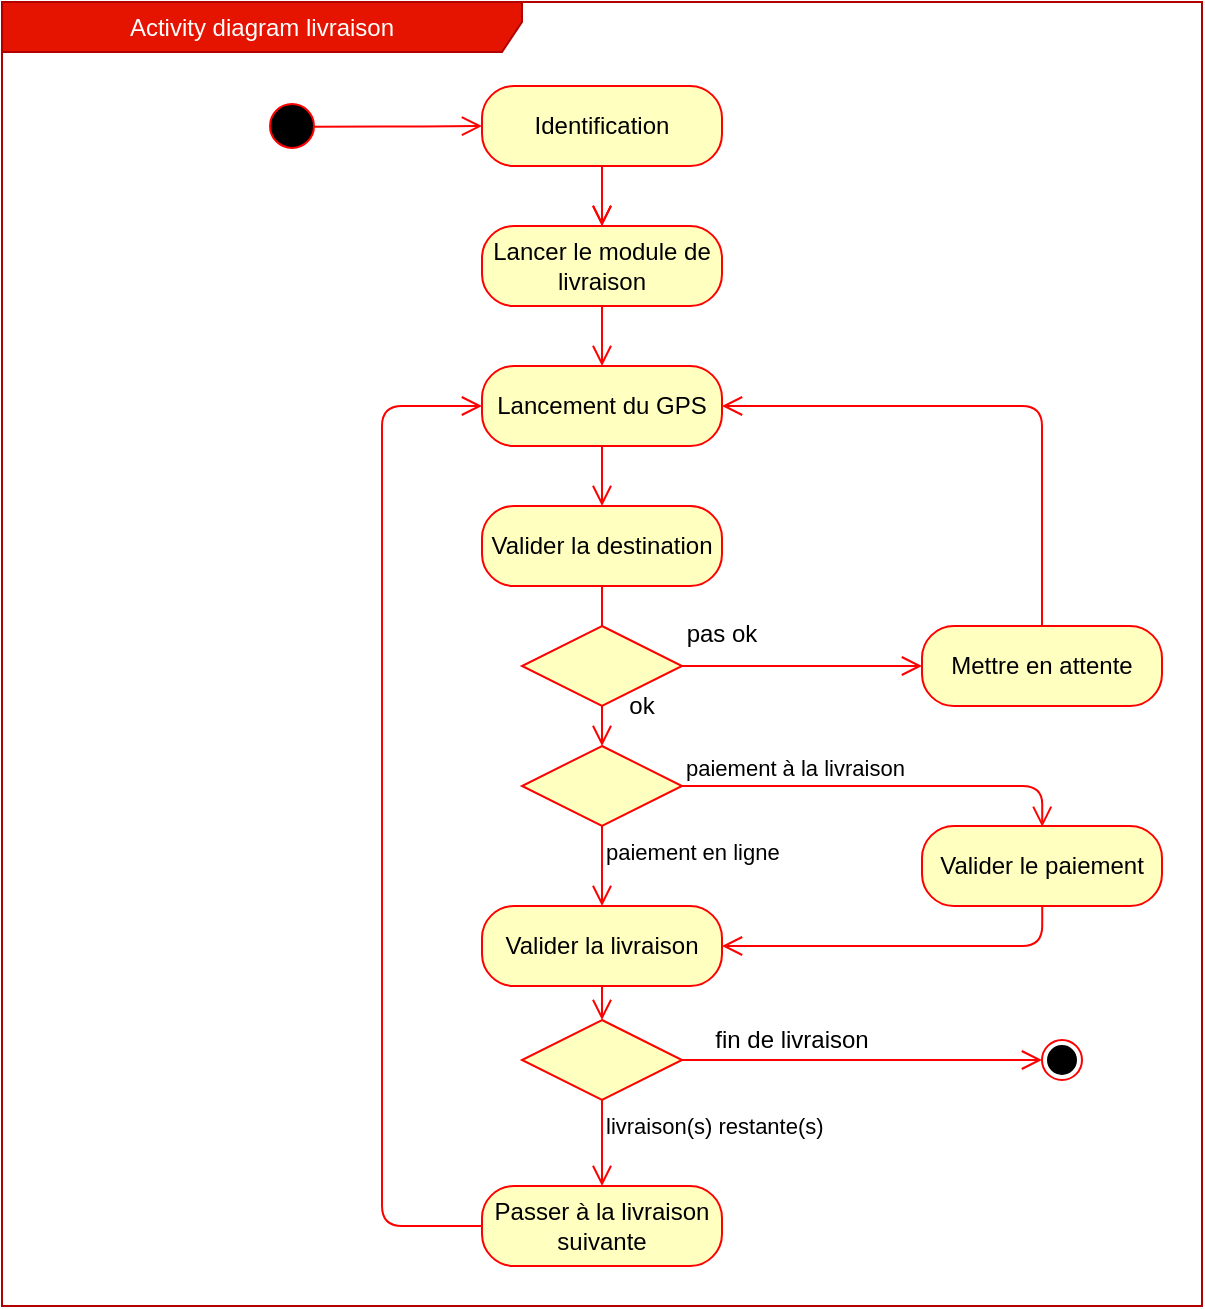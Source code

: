 <mxfile version="10.8.9" type="device"><diagram id="GTIg8bGY62JJjuQe7WDd" name="Page-1"><mxGraphModel dx="1074" dy="584" grid="1" gridSize="10" guides="1" tooltips="1" connect="1" arrows="1" fold="1" page="1" pageScale="1" pageWidth="1169" pageHeight="827" math="0" shadow="0"><root><mxCell id="0"/><mxCell id="1" parent="0"/><mxCell id="aBwffOoP8PxQftLafLlC-1" value="Activity diagram livraison" style="shape=umlFrame;whiteSpace=wrap;html=1;labelBackgroundColor=none;strokeColor=#B20000;fillColor=#e51400;fontColor=#ffffff;width=260;height=25;" parent="1" vertex="1"><mxGeometry x="10" y="18" width="600" height="652" as="geometry"/></mxCell><mxCell id="aBwffOoP8PxQftLafLlC-2" value="" style="ellipse;whiteSpace=wrap;html=1;aspect=fixed;strokeColor=#FF0000;" parent="1" vertex="1"><mxGeometry x="530" y="537" width="20" height="20" as="geometry"/></mxCell><mxCell id="aBwffOoP8PxQftLafLlC-3" value="" style="ellipse;whiteSpace=wrap;html=1;aspect=fixed;labelBackgroundColor=#000000;fillColor=#000000;" parent="1" vertex="1"><mxGeometry x="533" y="540" width="14" height="14" as="geometry"/></mxCell><mxCell id="aBwffOoP8PxQftLafLlC-4" value="" style="ellipse;html=1;shape=startState;fillColor=#000000;strokeColor=#ff0000;fontColor=#000000;" parent="1" vertex="1"><mxGeometry x="140" y="65" width="30" height="30" as="geometry"/></mxCell><mxCell id="aBwffOoP8PxQftLafLlC-5" value="Identification" style="rounded=1;whiteSpace=wrap;html=1;arcSize=40;fontColor=#000000;fillColor=#ffffc0;strokeColor=#ff0000;" parent="1" vertex="1"><mxGeometry x="250" y="60" width="120" height="40" as="geometry"/></mxCell><mxCell id="aBwffOoP8PxQftLafLlC-6" value="" style="edgeStyle=orthogonalEdgeStyle;html=1;verticalAlign=bottom;endArrow=open;endSize=8;strokeColor=#ff0000;" parent="1" source="aBwffOoP8PxQftLafLlC-5" edge="1"><mxGeometry relative="1" as="geometry"><mxPoint x="310" y="130" as="targetPoint"/></mxGeometry></mxCell><mxCell id="aBwffOoP8PxQftLafLlC-8" value="" style="edgeStyle=orthogonalEdgeStyle;html=1;verticalAlign=bottom;endArrow=open;endSize=8;strokeColor=#ff0000;" parent="1" edge="1"><mxGeometry relative="1" as="geometry"><mxPoint x="310" y="130" as="targetPoint"/><mxPoint x="310" y="100" as="sourcePoint"/></mxGeometry></mxCell><mxCell id="aBwffOoP8PxQftLafLlC-9" value="Lancer le module de livraison" style="rounded=1;whiteSpace=wrap;html=1;arcSize=40;fontColor=#000000;fillColor=#ffffc0;strokeColor=#ff0000;" parent="1" vertex="1"><mxGeometry x="250" y="130" width="120" height="40" as="geometry"/></mxCell><mxCell id="aBwffOoP8PxQftLafLlC-10" value="" style="edgeStyle=orthogonalEdgeStyle;html=1;verticalAlign=bottom;endArrow=open;endSize=8;strokeColor=#ff0000;" parent="1" source="aBwffOoP8PxQftLafLlC-9" edge="1"><mxGeometry relative="1" as="geometry"><mxPoint x="310" y="200" as="targetPoint"/></mxGeometry></mxCell><mxCell id="aBwffOoP8PxQftLafLlC-15" value="Lancement du GPS" style="rounded=1;whiteSpace=wrap;html=1;arcSize=40;fontColor=#000000;fillColor=#ffffc0;strokeColor=#ff0000;" parent="1" vertex="1"><mxGeometry x="250" y="200" width="120" height="40" as="geometry"/></mxCell><mxCell id="aBwffOoP8PxQftLafLlC-16" value="" style="edgeStyle=orthogonalEdgeStyle;html=1;verticalAlign=bottom;endArrow=open;endSize=8;strokeColor=#ff0000;" parent="1" source="aBwffOoP8PxQftLafLlC-15" edge="1"><mxGeometry relative="1" as="geometry"><mxPoint x="310" y="270" as="targetPoint"/></mxGeometry></mxCell><mxCell id="aBwffOoP8PxQftLafLlC-17" value="" style="rhombus;whiteSpace=wrap;html=1;fillColor=#ffffc0;strokeColor=#ff0000;" parent="1" vertex="1"><mxGeometry x="270" y="390" width="80" height="40" as="geometry"/></mxCell><mxCell id="aBwffOoP8PxQftLafLlC-18" value="paiement à la livraison" style="edgeStyle=orthogonalEdgeStyle;html=1;align=left;verticalAlign=bottom;endArrow=open;endSize=8;strokeColor=#ff0000;labelBackgroundColor=none;entryX=0.5;entryY=0;entryDx=0;entryDy=0;" parent="1" source="aBwffOoP8PxQftLafLlC-17" edge="1"><mxGeometry x="-1" relative="1" as="geometry"><mxPoint x="530.118" y="430.412" as="targetPoint"/><Array as="points"><mxPoint x="530" y="410"/></Array></mxGeometry></mxCell><mxCell id="aBwffOoP8PxQftLafLlC-19" value="paiement en ligne" style="edgeStyle=orthogonalEdgeStyle;html=1;align=left;verticalAlign=top;endArrow=open;endSize=8;strokeColor=#ff0000;" parent="1" source="aBwffOoP8PxQftLafLlC-17" edge="1"><mxGeometry x="-1" relative="1" as="geometry"><mxPoint x="310" y="470" as="targetPoint"/></mxGeometry></mxCell><mxCell id="aBwffOoP8PxQftLafLlC-20" value="Valider la livraison" style="rounded=1;whiteSpace=wrap;html=1;arcSize=40;fontColor=#000000;fillColor=#ffffc0;strokeColor=#ff0000;" parent="1" vertex="1"><mxGeometry x="250" y="470" width="120" height="40" as="geometry"/></mxCell><mxCell id="aBwffOoP8PxQftLafLlC-21" value="" style="edgeStyle=orthogonalEdgeStyle;html=1;verticalAlign=bottom;endArrow=open;endSize=8;strokeColor=#ff0000;labelBackgroundColor=none;entryX=0.5;entryY=0;entryDx=0;entryDy=0;" parent="1" source="aBwffOoP8PxQftLafLlC-20" target="aBwffOoP8PxQftLafLlC-39" edge="1"><mxGeometry relative="1" as="geometry"><mxPoint x="310" y="590" as="targetPoint"/></mxGeometry></mxCell><mxCell id="aBwffOoP8PxQftLafLlC-22" value="Valider le paiement" style="rounded=1;whiteSpace=wrap;html=1;arcSize=40;fontColor=#000000;fillColor=#ffffc0;strokeColor=#ff0000;" parent="1" vertex="1"><mxGeometry x="470" y="430" width="120" height="40" as="geometry"/></mxCell><mxCell id="aBwffOoP8PxQftLafLlC-23" value="" style="edgeStyle=orthogonalEdgeStyle;html=1;verticalAlign=bottom;endArrow=open;endSize=8;strokeColor=#ff0000;labelBackgroundColor=none;entryX=1;entryY=0.5;entryDx=0;entryDy=0;" parent="1" target="aBwffOoP8PxQftLafLlC-20" edge="1"><mxGeometry relative="1" as="geometry"><mxPoint x="530" y="490" as="targetPoint"/><mxPoint x="530.118" y="470.0" as="sourcePoint"/><Array as="points"><mxPoint x="530" y="490"/></Array></mxGeometry></mxCell><mxCell id="aBwffOoP8PxQftLafLlC-26" value="Valider la destination" style="rounded=1;whiteSpace=wrap;html=1;arcSize=40;fontColor=#000000;fillColor=#ffffc0;strokeColor=#ff0000;" parent="1" vertex="1"><mxGeometry x="250" y="270" width="120" height="40" as="geometry"/></mxCell><mxCell id="aBwffOoP8PxQftLafLlC-27" value="" style="edgeStyle=orthogonalEdgeStyle;html=1;verticalAlign=bottom;endArrow=open;endSize=8;strokeColor=#ff0000;labelBackgroundColor=none;entryX=0.5;entryY=0;entryDx=0;entryDy=0;" parent="1" source="aBwffOoP8PxQftLafLlC-26" target="aBwffOoP8PxQftLafLlC-17" edge="1"><mxGeometry relative="1" as="geometry"><mxPoint x="310" y="340" as="targetPoint"/></mxGeometry></mxCell><mxCell id="aBwffOoP8PxQftLafLlC-31" value="" style="rhombus;whiteSpace=wrap;html=1;fillColor=#ffffc0;strokeColor=#ff0000;" parent="1" vertex="1"><mxGeometry x="270" y="330" width="80" height="40" as="geometry"/></mxCell><mxCell id="aBwffOoP8PxQftLafLlC-33" value="" style="edgeStyle=orthogonalEdgeStyle;html=1;align=left;verticalAlign=top;endArrow=open;endSize=8;strokeColor=#ff0000;labelBackgroundColor=none;entryX=0;entryY=0.5;entryDx=0;entryDy=0;" parent="1" source="aBwffOoP8PxQftLafLlC-31" target="aBwffOoP8PxQftLafLlC-48" edge="1"><mxGeometry x="-1" relative="1" as="geometry"><mxPoint x="400" y="350" as="targetPoint"/></mxGeometry></mxCell><mxCell id="aBwffOoP8PxQftLafLlC-34" value="Passer à la livraison suivante" style="rounded=1;whiteSpace=wrap;html=1;arcSize=40;fontColor=#000000;fillColor=#ffffc0;strokeColor=#ff0000;" parent="1" vertex="1"><mxGeometry x="250" y="610" width="120" height="40" as="geometry"/></mxCell><mxCell id="aBwffOoP8PxQftLafLlC-39" value="" style="rhombus;whiteSpace=wrap;html=1;fillColor=#ffffc0;strokeColor=#ff0000;" parent="1" vertex="1"><mxGeometry x="270" y="527" width="80" height="40" as="geometry"/></mxCell><mxCell id="aBwffOoP8PxQftLafLlC-40" value="" style="edgeStyle=orthogonalEdgeStyle;html=1;align=left;verticalAlign=bottom;endArrow=open;endSize=8;strokeColor=#ff0000;labelBackgroundColor=none;entryX=0;entryY=0.5;entryDx=0;entryDy=0;" parent="1" source="aBwffOoP8PxQftLafLlC-39" target="aBwffOoP8PxQftLafLlC-2" edge="1"><mxGeometry x="-0.8" y="7" relative="1" as="geometry"><mxPoint x="450" y="547" as="targetPoint"/><mxPoint as="offset"/></mxGeometry></mxCell><mxCell id="aBwffOoP8PxQftLafLlC-41" value="livraison(s) restante(s)" style="edgeStyle=orthogonalEdgeStyle;html=1;align=left;verticalAlign=top;endArrow=open;endSize=8;strokeColor=#ff0000;labelBackgroundColor=none;" parent="1" source="aBwffOoP8PxQftLafLlC-39" edge="1"><mxGeometry x="-1" relative="1" as="geometry"><mxPoint x="310" y="610" as="targetPoint"/></mxGeometry></mxCell><mxCell id="aBwffOoP8PxQftLafLlC-43" value="fin de livraison" style="text;html=1;strokeColor=none;fillColor=none;align=center;verticalAlign=middle;whiteSpace=wrap;rounded=0;" parent="1" vertex="1"><mxGeometry x="360" y="527" width="90" height="20" as="geometry"/></mxCell><mxCell id="aBwffOoP8PxQftLafLlC-44" value="" style="edgeStyle=orthogonalEdgeStyle;html=1;align=left;verticalAlign=top;endArrow=open;endSize=8;strokeColor=#ff0000;labelBackgroundColor=none;exitX=0;exitY=0.5;exitDx=0;exitDy=0;entryX=0;entryY=0.5;entryDx=0;entryDy=0;" parent="1" source="aBwffOoP8PxQftLafLlC-34" target="aBwffOoP8PxQftLafLlC-15" edge="1"><mxGeometry x="-1" relative="1" as="geometry"><mxPoint x="240" y="218" as="targetPoint"/><mxPoint x="320" y="577" as="sourcePoint"/><Array as="points"><mxPoint x="200" y="630"/><mxPoint x="200" y="220"/></Array></mxGeometry></mxCell><mxCell id="aBwffOoP8PxQftLafLlC-45" value="pas ok" style="text;html=1;strokeColor=none;fillColor=none;align=center;verticalAlign=middle;whiteSpace=wrap;rounded=0;" parent="1" vertex="1"><mxGeometry x="350" y="323.5" width="40" height="20" as="geometry"/></mxCell><mxCell id="aBwffOoP8PxQftLafLlC-47" value="ok" style="text;html=1;strokeColor=none;fillColor=none;align=center;verticalAlign=middle;whiteSpace=wrap;rounded=0;" parent="1" vertex="1"><mxGeometry x="310" y="360" width="40" height="20" as="geometry"/></mxCell><mxCell id="aBwffOoP8PxQftLafLlC-48" value="Mettre en attente" style="rounded=1;whiteSpace=wrap;html=1;arcSize=40;fontColor=#000000;fillColor=#ffffc0;strokeColor=#ff0000;" parent="1" vertex="1"><mxGeometry x="470" y="330" width="120" height="40" as="geometry"/></mxCell><mxCell id="aBwffOoP8PxQftLafLlC-49" value="" style="edgeStyle=orthogonalEdgeStyle;html=1;verticalAlign=bottom;endArrow=open;endSize=8;strokeColor=#ff0000;labelBackgroundColor=none;exitX=0.5;exitY=0;exitDx=0;exitDy=0;entryX=1;entryY=0.5;entryDx=0;entryDy=0;" parent="1" source="aBwffOoP8PxQftLafLlC-48" target="aBwffOoP8PxQftLafLlC-15" edge="1"><mxGeometry relative="1" as="geometry"><mxPoint x="530" y="420" as="targetPoint"/></mxGeometry></mxCell><mxCell id="aBwffOoP8PxQftLafLlC-50" value="" style="edgeStyle=orthogonalEdgeStyle;html=1;verticalAlign=bottom;endArrow=open;endSize=8;strokeColor=#ff0000;exitX=0.867;exitY=0.511;exitDx=0;exitDy=0;entryX=0;entryY=0.5;entryDx=0;entryDy=0;exitPerimeter=0;" parent="1" source="aBwffOoP8PxQftLafLlC-4" target="aBwffOoP8PxQftLafLlC-5" edge="1"><mxGeometry relative="1" as="geometry"><mxPoint x="320" y="140" as="targetPoint"/><mxPoint x="320" y="110" as="sourcePoint"/></mxGeometry></mxCell></root></mxGraphModel></diagram></mxfile>